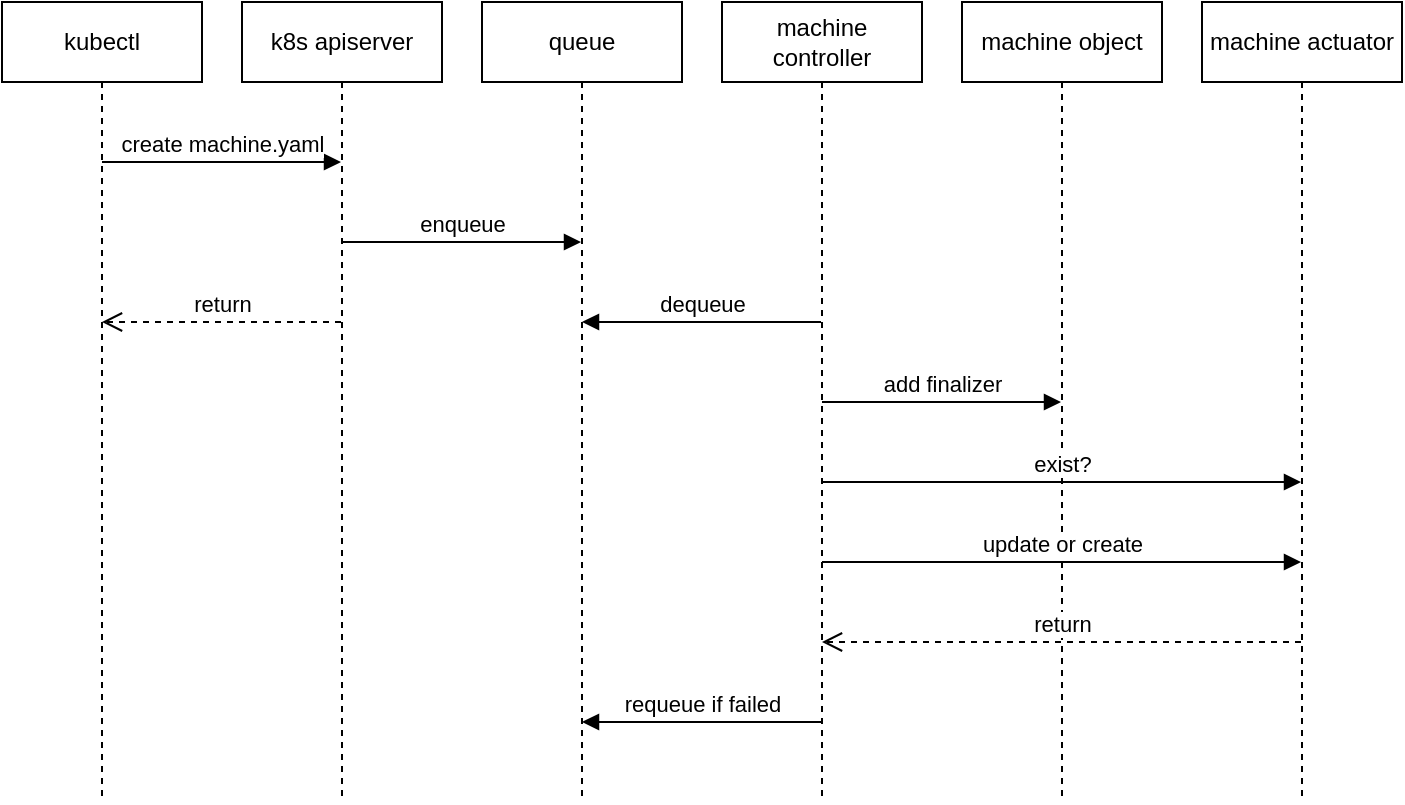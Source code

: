 <mxfile version="10.5.0" type="google"><diagram id="Jge8711OCoOSSDS2ThWH" name="Page-1"><mxGraphModel dx="1198" dy="1133" grid="1" gridSize="10" guides="1" tooltips="1" connect="1" arrows="1" fold="1" page="1" pageScale="1" pageWidth="850" pageHeight="1100" math="0" shadow="0"><root><mxCell id="0"/><mxCell id="1" parent="0"/><mxCell id="5168Fz-bq40zJVxhe3Dt-1" value="kubectl" style="shape=umlLifeline;perimeter=lifelinePerimeter;whiteSpace=wrap;html=1;container=1;collapsible=0;recursiveResize=0;outlineConnect=0;" vertex="1" parent="1"><mxGeometry x="40" y="40" width="100" height="400" as="geometry"/></mxCell><mxCell id="5168Fz-bq40zJVxhe3Dt-2" value="k8s apiserver" style="shape=umlLifeline;perimeter=lifelinePerimeter;whiteSpace=wrap;html=1;container=1;collapsible=0;recursiveResize=0;outlineConnect=0;" vertex="1" parent="1"><mxGeometry x="160" y="40" width="100" height="400" as="geometry"/></mxCell><mxCell id="5168Fz-bq40zJVxhe3Dt-3" value="machine controller" style="shape=umlLifeline;perimeter=lifelinePerimeter;whiteSpace=wrap;html=1;container=1;collapsible=0;recursiveResize=0;outlineConnect=0;" vertex="1" parent="1"><mxGeometry x="400" y="40" width="100" height="400" as="geometry"/></mxCell><mxCell id="5168Fz-bq40zJVxhe3Dt-4" value="machine object" style="shape=umlLifeline;perimeter=lifelinePerimeter;whiteSpace=wrap;html=1;container=1;collapsible=0;recursiveResize=0;outlineConnect=0;" vertex="1" parent="1"><mxGeometry x="520" y="40" width="100" height="400" as="geometry"/></mxCell><mxCell id="5168Fz-bq40zJVxhe3Dt-5" value="machine actuator" style="shape=umlLifeline;perimeter=lifelinePerimeter;whiteSpace=wrap;html=1;container=1;collapsible=0;recursiveResize=0;outlineConnect=0;" vertex="1" parent="1"><mxGeometry x="640" y="40" width="100" height="400" as="geometry"/></mxCell><mxCell id="5168Fz-bq40zJVxhe3Dt-6" value="create machine.yaml" style="html=1;verticalAlign=bottom;endArrow=block;" edge="1" parent="1" source="5168Fz-bq40zJVxhe3Dt-1" target="5168Fz-bq40zJVxhe3Dt-2"><mxGeometry width="80" relative="1" as="geometry"><mxPoint x="110" y="120" as="sourcePoint"/><mxPoint x="190" y="120" as="targetPoint"/><Array as="points"><mxPoint x="190" y="120"/></Array></mxGeometry></mxCell><mxCell id="5168Fz-bq40zJVxhe3Dt-7" value="enqueue" style="html=1;verticalAlign=bottom;endArrow=block;" edge="1" parent="1" source="5168Fz-bq40zJVxhe3Dt-2" target="5168Fz-bq40zJVxhe3Dt-8"><mxGeometry width="80" relative="1" as="geometry"><mxPoint x="230" y="160" as="sourcePoint"/><mxPoint x="370" y="160" as="targetPoint"/><Array as="points"><mxPoint x="280" y="160"/></Array></mxGeometry></mxCell><mxCell id="5168Fz-bq40zJVxhe3Dt-8" value="queue" style="shape=umlLifeline;perimeter=lifelinePerimeter;whiteSpace=wrap;html=1;container=1;collapsible=0;recursiveResize=0;outlineConnect=0;" vertex="1" parent="1"><mxGeometry x="280" y="40" width="100" height="400" as="geometry"/></mxCell><mxCell id="5168Fz-bq40zJVxhe3Dt-9" value="dequeue" style="html=1;verticalAlign=bottom;endArrow=block;" edge="1" parent="1" source="5168Fz-bq40zJVxhe3Dt-3" target="5168Fz-bq40zJVxhe3Dt-8"><mxGeometry width="80" relative="1" as="geometry"><mxPoint x="240" y="170" as="sourcePoint"/><mxPoint x="370" y="200" as="targetPoint"/><Array as="points"><mxPoint x="430" y="200"/></Array></mxGeometry></mxCell><mxCell id="5168Fz-bq40zJVxhe3Dt-10" value="add finalizer" style="html=1;verticalAlign=bottom;endArrow=block;" edge="1" parent="1" source="5168Fz-bq40zJVxhe3Dt-3" target="5168Fz-bq40zJVxhe3Dt-4"><mxGeometry width="80" relative="1" as="geometry"><mxPoint x="510" y="240" as="sourcePoint"/><mxPoint x="550" y="240" as="targetPoint"/></mxGeometry></mxCell><mxCell id="5168Fz-bq40zJVxhe3Dt-11" value="exist?" style="html=1;verticalAlign=bottom;endArrow=block;" edge="1" parent="1" source="5168Fz-bq40zJVxhe3Dt-3" target="5168Fz-bq40zJVxhe3Dt-5"><mxGeometry width="80" relative="1" as="geometry"><mxPoint x="510" y="280" as="sourcePoint"/><mxPoint x="740" y="280" as="targetPoint"/><Array as="points"><mxPoint x="620" y="280"/></Array></mxGeometry></mxCell><mxCell id="5168Fz-bq40zJVxhe3Dt-13" value="return" style="html=1;verticalAlign=bottom;endArrow=open;dashed=1;endSize=8;" edge="1" parent="1" source="5168Fz-bq40zJVxhe3Dt-5" target="5168Fz-bq40zJVxhe3Dt-3"><mxGeometry relative="1" as="geometry"><mxPoint x="660" y="360" as="sourcePoint"/><mxPoint x="710" y="360" as="targetPoint"/><Array as="points"><mxPoint x="640" y="360"/></Array></mxGeometry></mxCell><mxCell id="5168Fz-bq40zJVxhe3Dt-14" value="requeue if failed" style="html=1;verticalAlign=bottom;endArrow=block;" edge="1" parent="1" source="5168Fz-bq40zJVxhe3Dt-3" target="5168Fz-bq40zJVxhe3Dt-8"><mxGeometry width="80" relative="1" as="geometry"><mxPoint x="340" y="520" as="sourcePoint"/><mxPoint x="480" y="520" as="targetPoint"/><Array as="points"><mxPoint x="430" y="400"/></Array></mxGeometry></mxCell><mxCell id="5168Fz-bq40zJVxhe3Dt-15" value="return" style="html=1;verticalAlign=bottom;endArrow=open;dashed=1;endSize=8;" edge="1" parent="1" source="5168Fz-bq40zJVxhe3Dt-2"><mxGeometry relative="1" as="geometry"><mxPoint x="210" y="200" as="sourcePoint"/><mxPoint x="90" y="200" as="targetPoint"/></mxGeometry></mxCell><mxCell id="5168Fz-bq40zJVxhe3Dt-16" value="update or create" style="html=1;verticalAlign=bottom;endArrow=block;" edge="1" parent="1" source="5168Fz-bq40zJVxhe3Dt-3" target="5168Fz-bq40zJVxhe3Dt-5"><mxGeometry width="80" relative="1" as="geometry"><mxPoint x="470" y="320" as="sourcePoint"/><mxPoint x="550" y="320" as="targetPoint"/><Array as="points"><mxPoint x="630" y="320"/></Array></mxGeometry></mxCell></root></mxGraphModel></diagram></mxfile>